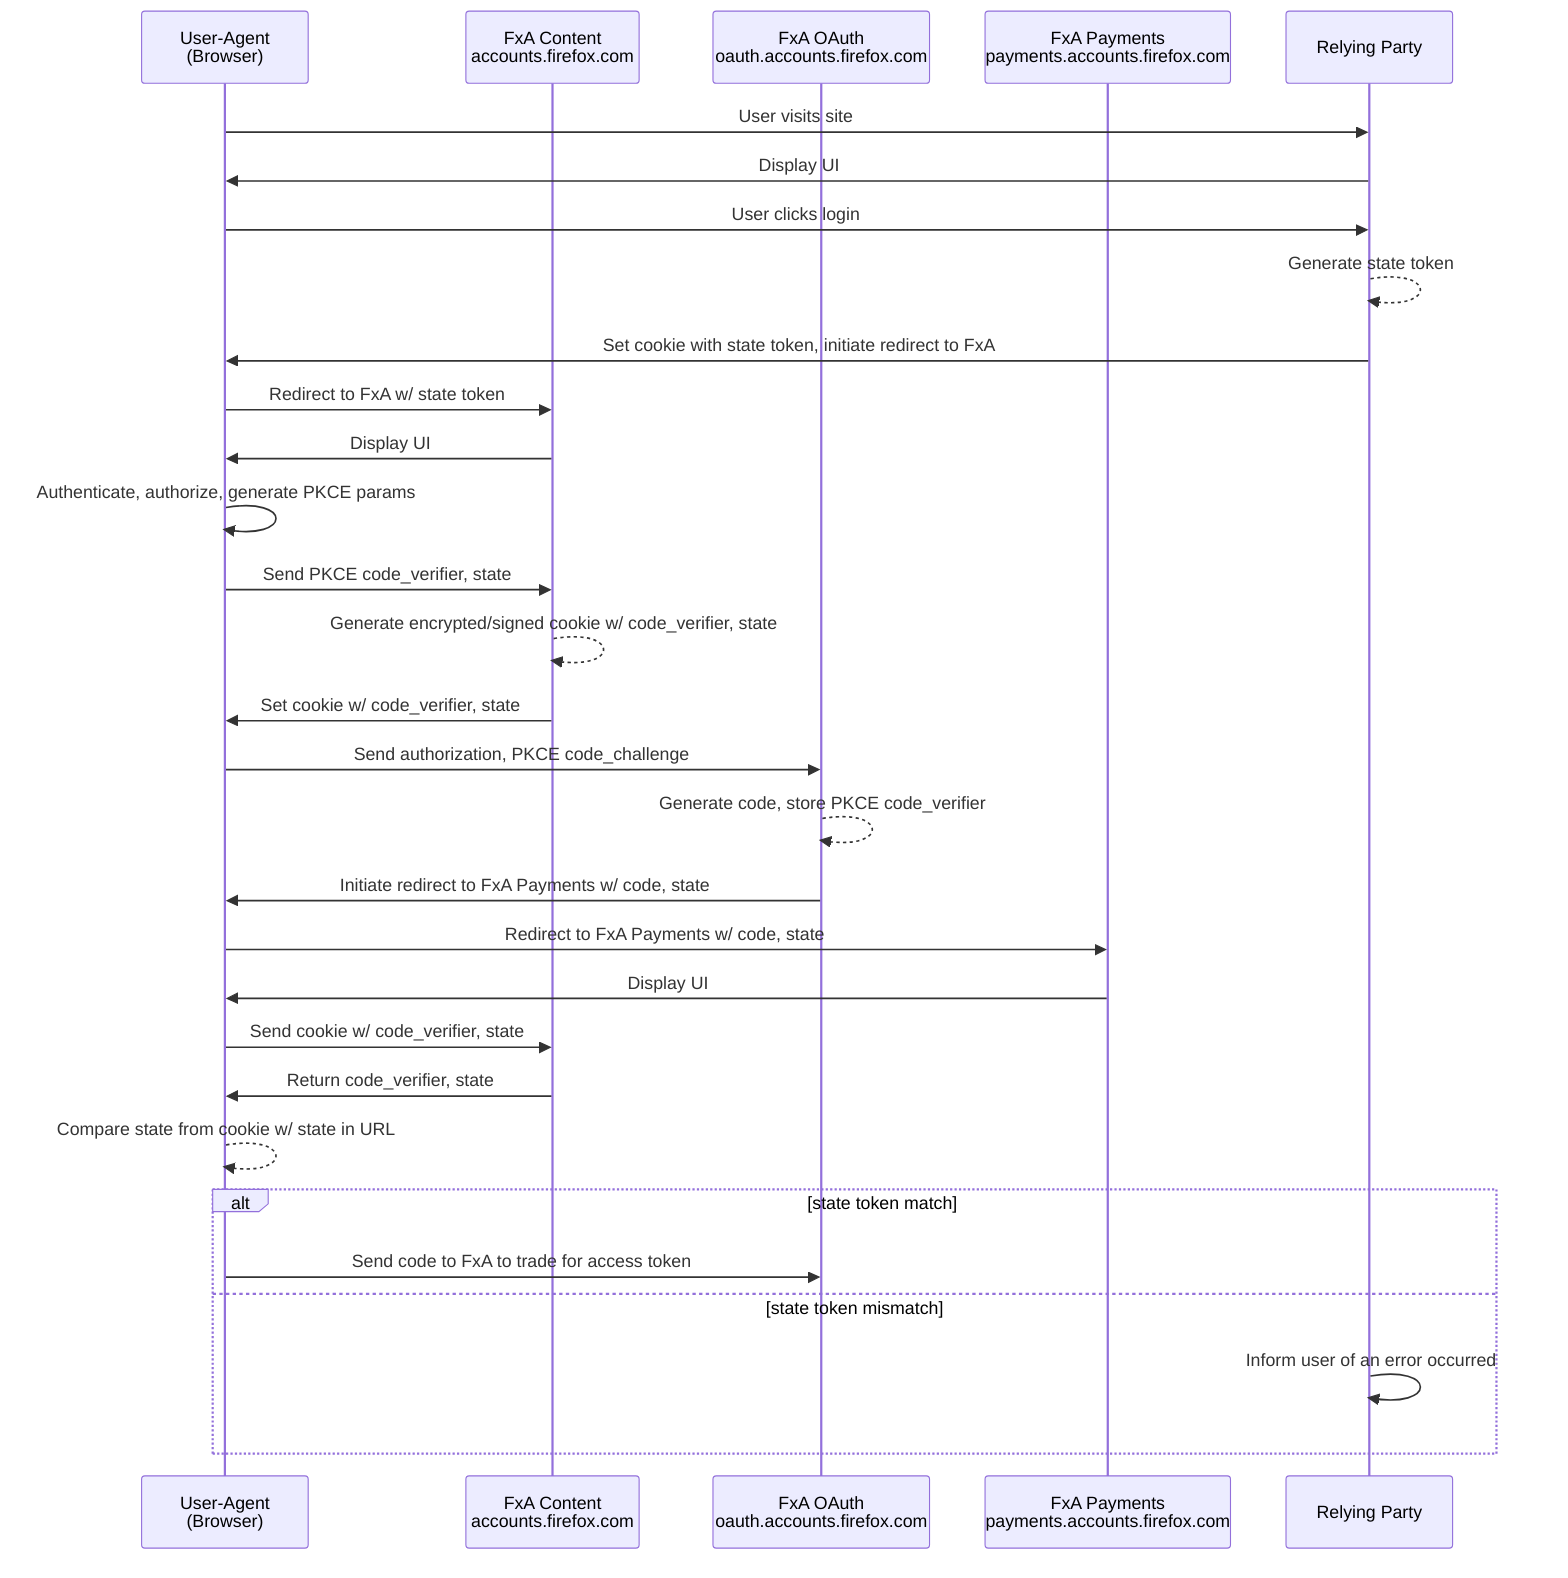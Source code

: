 sequenceDiagram
participant UA as User-Agent<br>(Browser)
participant FxA as FxA Content<br>accounts.firefox.com
participant FxAO as FxA OAuth<br>oauth.accounts.firefox.com
participant FxAP as FxA Payments<br>payments.accounts.firefox.com
participant RP as Relying Party

UA->>RP: User visits site
RP->>UA: Display UI
UA->>RP: User clicks login
RP-->>RP: Generate state token
RP->>UA: Set cookie with state token, initiate redirect to FxA
UA->>FxA: Redirect to FxA w/ state token
FxA->>UA: Display UI
UA->>UA: Authenticate, authorize, generate PKCE params
UA->>FxA: Send PKCE code_verifier, state
FxA-->>FxA: Generate encrypted/signed cookie w/ code_verifier, state
FxA->>UA: Set cookie w/ code_verifier, state
UA->>FxAO: Send authorization, PKCE code_challenge
FxAO-->>FxAO: Generate code, store PKCE code_verifier
FxAO->>UA: Initiate redirect to FxA Payments w/ code, state
UA->>FxAP: Redirect to FxA Payments w/ code, state
FxAP->>UA: Display UI
UA->>FxA: Send cookie w/ code_verifier, state
FxA->>UA: Return code_verifier, state
UA-->>UA: Compare state from cookie w/ state in URL
alt state token match
UA->>FxAO: Send code to FxA to trade for access token
else state token mismatch
 RP->>RP: Inform user of an error occurred
end